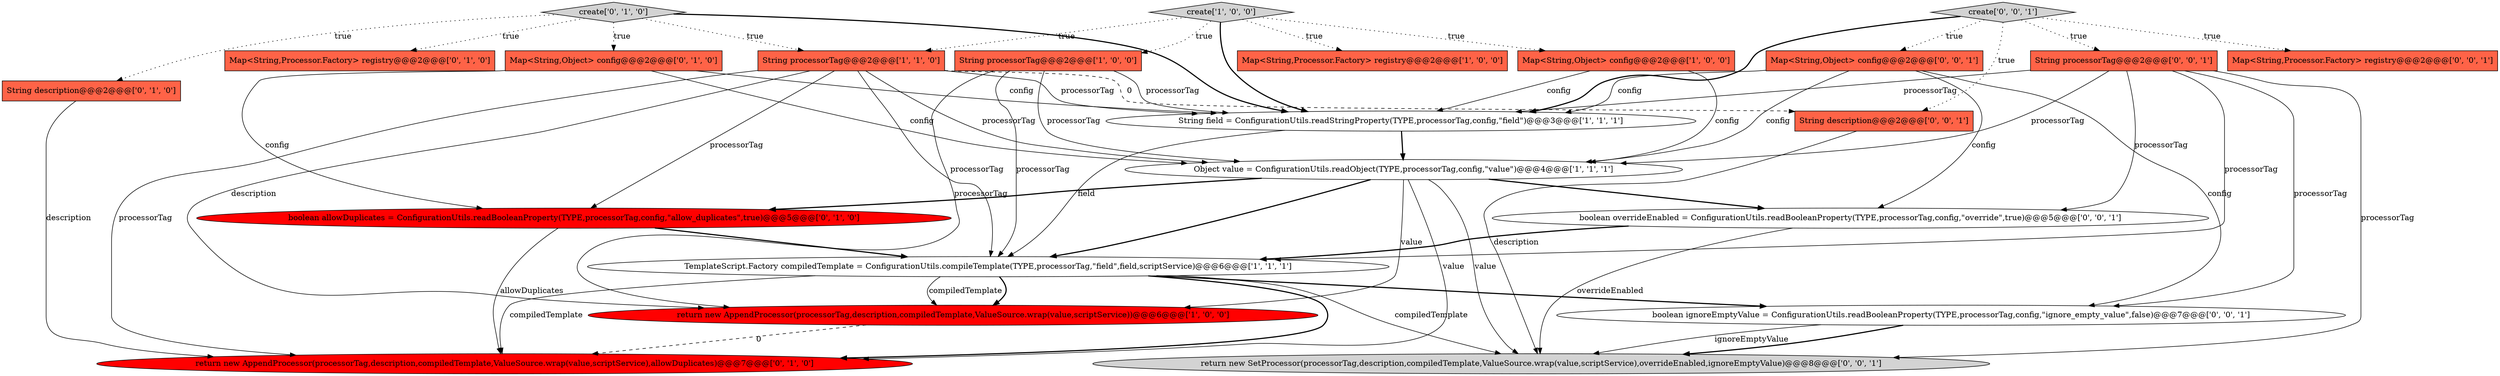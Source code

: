 digraph {
6 [style = filled, label = "String field = ConfigurationUtils.readStringProperty(TYPE,processorTag,config,\"field\")@@@3@@@['1', '1', '1']", fillcolor = white, shape = ellipse image = "AAA0AAABBB1BBB"];
10 [style = filled, label = "String description@@@2@@@['0', '1', '0']", fillcolor = tomato, shape = box image = "AAA0AAABBB2BBB"];
0 [style = filled, label = "TemplateScript.Factory compiledTemplate = ConfigurationUtils.compileTemplate(TYPE,processorTag,\"field\",field,scriptService)@@@6@@@['1', '1', '1']", fillcolor = white, shape = ellipse image = "AAA0AAABBB1BBB"];
7 [style = filled, label = "Map<String,Object> config@@@2@@@['1', '0', '0']", fillcolor = tomato, shape = box image = "AAA0AAABBB1BBB"];
19 [style = filled, label = "boolean overrideEnabled = ConfigurationUtils.readBooleanProperty(TYPE,processorTag,config,\"override\",true)@@@5@@@['0', '0', '1']", fillcolor = white, shape = ellipse image = "AAA0AAABBB3BBB"];
14 [style = filled, label = "boolean allowDuplicates = ConfigurationUtils.readBooleanProperty(TYPE,processorTag,config,\"allow_duplicates\",true)@@@5@@@['0', '1', '0']", fillcolor = red, shape = ellipse image = "AAA1AAABBB2BBB"];
8 [style = filled, label = "String processorTag@@@2@@@['1', '1', '0']", fillcolor = tomato, shape = box image = "AAA0AAABBB1BBB"];
11 [style = filled, label = "Map<String,Object> config@@@2@@@['0', '1', '0']", fillcolor = tomato, shape = box image = "AAA0AAABBB2BBB"];
16 [style = filled, label = "create['0', '0', '1']", fillcolor = lightgray, shape = diamond image = "AAA0AAABBB3BBB"];
9 [style = filled, label = "Map<String,Processor.Factory> registry@@@2@@@['0', '1', '0']", fillcolor = tomato, shape = box image = "AAA0AAABBB2BBB"];
3 [style = filled, label = "return new AppendProcessor(processorTag,description,compiledTemplate,ValueSource.wrap(value,scriptService))@@@6@@@['1', '0', '0']", fillcolor = red, shape = ellipse image = "AAA1AAABBB1BBB"];
21 [style = filled, label = "Map<String,Object> config@@@2@@@['0', '0', '1']", fillcolor = tomato, shape = box image = "AAA0AAABBB3BBB"];
17 [style = filled, label = "Map<String,Processor.Factory> registry@@@2@@@['0', '0', '1']", fillcolor = tomato, shape = box image = "AAA0AAABBB3BBB"];
12 [style = filled, label = "create['0', '1', '0']", fillcolor = lightgray, shape = diamond image = "AAA0AAABBB2BBB"];
2 [style = filled, label = "Object value = ConfigurationUtils.readObject(TYPE,processorTag,config,\"value\")@@@4@@@['1', '1', '1']", fillcolor = white, shape = ellipse image = "AAA0AAABBB1BBB"];
1 [style = filled, label = "Map<String,Processor.Factory> registry@@@2@@@['1', '0', '0']", fillcolor = tomato, shape = box image = "AAA0AAABBB1BBB"];
15 [style = filled, label = "boolean ignoreEmptyValue = ConfigurationUtils.readBooleanProperty(TYPE,processorTag,config,\"ignore_empty_value\",false)@@@7@@@['0', '0', '1']", fillcolor = white, shape = ellipse image = "AAA0AAABBB3BBB"];
13 [style = filled, label = "return new AppendProcessor(processorTag,description,compiledTemplate,ValueSource.wrap(value,scriptService),allowDuplicates)@@@7@@@['0', '1', '0']", fillcolor = red, shape = ellipse image = "AAA1AAABBB2BBB"];
20 [style = filled, label = "return new SetProcessor(processorTag,description,compiledTemplate,ValueSource.wrap(value,scriptService),overrideEnabled,ignoreEmptyValue)@@@8@@@['0', '0', '1']", fillcolor = lightgray, shape = ellipse image = "AAA0AAABBB3BBB"];
18 [style = filled, label = "String processorTag@@@2@@@['0', '0', '1']", fillcolor = tomato, shape = box image = "AAA0AAABBB3BBB"];
5 [style = filled, label = "create['1', '0', '0']", fillcolor = lightgray, shape = diamond image = "AAA0AAABBB1BBB"];
22 [style = filled, label = "String description@@@2@@@['0', '0', '1']", fillcolor = tomato, shape = box image = "AAA0AAABBB3BBB"];
4 [style = filled, label = "String processorTag@@@2@@@['1', '0', '0']", fillcolor = tomato, shape = box image = "AAA0AAABBB1BBB"];
0->3 [style = bold, label=""];
2->13 [style = solid, label="value"];
2->19 [style = bold, label=""];
22->20 [style = solid, label="description"];
0->13 [style = bold, label=""];
4->2 [style = solid, label="processorTag"];
2->3 [style = solid, label="value"];
12->8 [style = dotted, label="true"];
7->6 [style = solid, label="config"];
4->0 [style = solid, label="processorTag"];
14->13 [style = solid, label="allowDuplicates"];
16->6 [style = bold, label=""];
18->20 [style = solid, label="processorTag"];
8->2 [style = solid, label="processorTag"];
5->1 [style = dotted, label="true"];
16->17 [style = dotted, label="true"];
15->20 [style = solid, label="ignoreEmptyValue"];
8->14 [style = solid, label="processorTag"];
10->13 [style = solid, label="description"];
4->3 [style = solid, label="processorTag"];
11->2 [style = solid, label="config"];
21->2 [style = solid, label="config"];
18->19 [style = solid, label="processorTag"];
16->22 [style = dotted, label="true"];
3->13 [style = dashed, label="0"];
19->20 [style = solid, label="overrideEnabled"];
12->6 [style = bold, label=""];
11->6 [style = solid, label="config"];
0->15 [style = bold, label=""];
11->14 [style = solid, label="config"];
19->0 [style = bold, label=""];
5->4 [style = dotted, label="true"];
0->3 [style = solid, label="compiledTemplate"];
21->19 [style = solid, label="config"];
6->2 [style = bold, label=""];
12->11 [style = dotted, label="true"];
8->22 [style = dashed, label="0"];
18->6 [style = solid, label="processorTag"];
18->2 [style = solid, label="processorTag"];
4->6 [style = solid, label="processorTag"];
18->0 [style = solid, label="processorTag"];
18->15 [style = solid, label="processorTag"];
2->0 [style = bold, label=""];
5->6 [style = bold, label=""];
14->0 [style = bold, label=""];
12->10 [style = dotted, label="true"];
5->7 [style = dotted, label="true"];
8->3 [style = solid, label="description"];
8->6 [style = solid, label="processorTag"];
0->20 [style = solid, label="compiledTemplate"];
15->20 [style = bold, label=""];
2->14 [style = bold, label=""];
0->13 [style = solid, label="compiledTemplate"];
2->20 [style = solid, label="value"];
21->15 [style = solid, label="config"];
16->21 [style = dotted, label="true"];
8->0 [style = solid, label="processorTag"];
21->6 [style = solid, label="config"];
7->2 [style = solid, label="config"];
5->8 [style = dotted, label="true"];
6->0 [style = solid, label="field"];
8->13 [style = solid, label="processorTag"];
12->9 [style = dotted, label="true"];
16->18 [style = dotted, label="true"];
}
